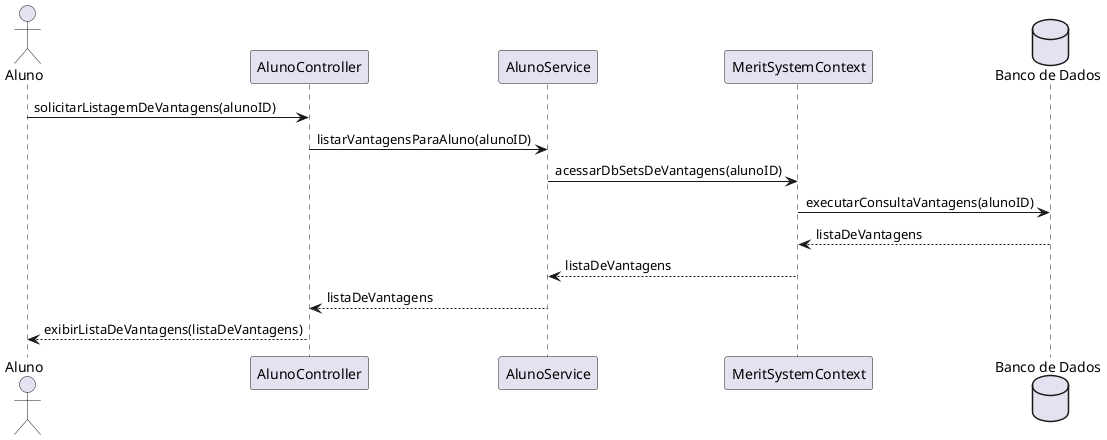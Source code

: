 @startuml
actor Aluno as aluno
participant "AlunoController" as controller
participant "AlunoService" as service
participant "MeritSystemContext" as dbContext
database "Banco de Dados" as db

aluno -> controller : solicitarListagemDeVantagens(alunoID)
controller -> service : listarVantagensParaAluno(alunoID)
service -> dbContext : acessarDbSetsDeVantagens(alunoID)
dbContext -> db : executarConsultaVantagens(alunoID)
db --> dbContext : listaDeVantagens
dbContext --> service : listaDeVantagens
service --> controller : listaDeVantagens
controller --> aluno : exibirListaDeVantagens(listaDeVantagens)
@enduml
